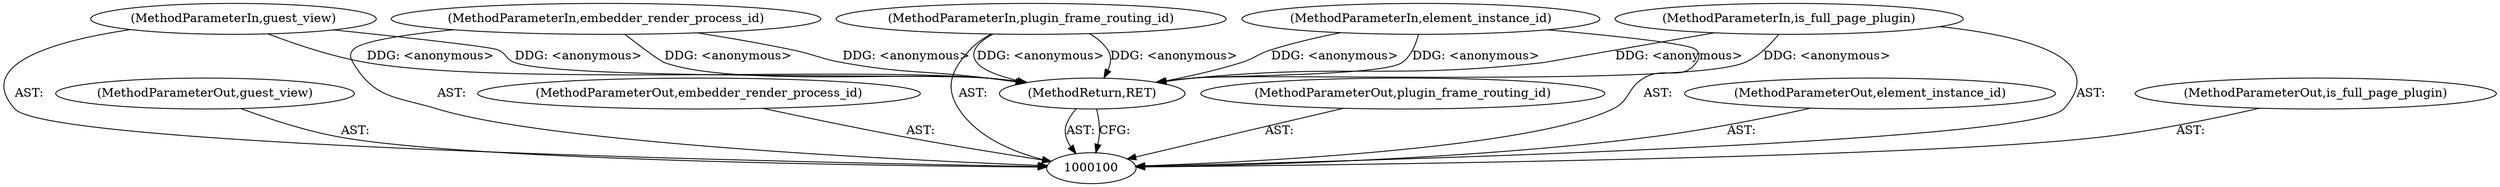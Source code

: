 digraph "0_Chrome_5bb223676defeba9c44a5ce42460c86e24561e73_12" {
"1000101" [label="(MethodParameterIn,guest_view)"];
"1000116" [label="(MethodParameterOut,guest_view)"];
"1000102" [label="(MethodParameterIn,embedder_render_process_id)"];
"1000117" [label="(MethodParameterOut,embedder_render_process_id)"];
"1000107" [label="(MethodReturn,RET)"];
"1000103" [label="(MethodParameterIn,plugin_frame_routing_id)"];
"1000118" [label="(MethodParameterOut,plugin_frame_routing_id)"];
"1000104" [label="(MethodParameterIn,element_instance_id)"];
"1000119" [label="(MethodParameterOut,element_instance_id)"];
"1000105" [label="(MethodParameterIn,is_full_page_plugin)"];
"1000120" [label="(MethodParameterOut,is_full_page_plugin)"];
"1000101" -> "1000100"  [label="AST: "];
"1000101" -> "1000107"  [label="DDG: <anonymous>"];
"1000116" -> "1000100"  [label="AST: "];
"1000102" -> "1000100"  [label="AST: "];
"1000102" -> "1000107"  [label="DDG: <anonymous>"];
"1000117" -> "1000100"  [label="AST: "];
"1000107" -> "1000100"  [label="AST: "];
"1000107" -> "1000100"  [label="CFG: "];
"1000104" -> "1000107"  [label="DDG: <anonymous>"];
"1000105" -> "1000107"  [label="DDG: <anonymous>"];
"1000103" -> "1000107"  [label="DDG: <anonymous>"];
"1000102" -> "1000107"  [label="DDG: <anonymous>"];
"1000101" -> "1000107"  [label="DDG: <anonymous>"];
"1000103" -> "1000100"  [label="AST: "];
"1000103" -> "1000107"  [label="DDG: <anonymous>"];
"1000118" -> "1000100"  [label="AST: "];
"1000104" -> "1000100"  [label="AST: "];
"1000104" -> "1000107"  [label="DDG: <anonymous>"];
"1000119" -> "1000100"  [label="AST: "];
"1000105" -> "1000100"  [label="AST: "];
"1000105" -> "1000107"  [label="DDG: <anonymous>"];
"1000120" -> "1000100"  [label="AST: "];
}
